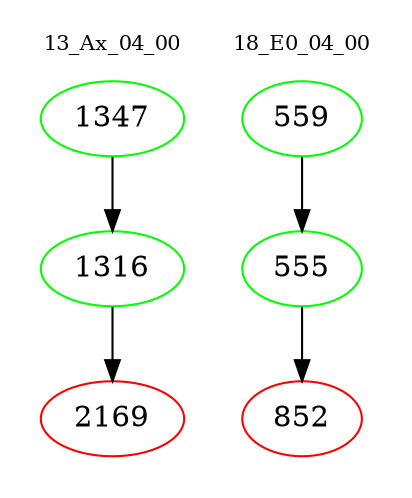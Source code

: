 digraph{
subgraph cluster_0 {
color = white
label = "13_Ax_04_00";
fontsize=10;
T0_1347 [label="1347", color="green"]
T0_1347 -> T0_1316 [color="black"]
T0_1316 [label="1316", color="green"]
T0_1316 -> T0_2169 [color="black"]
T0_2169 [label="2169", color="red"]
}
subgraph cluster_1 {
color = white
label = "18_E0_04_00";
fontsize=10;
T1_559 [label="559", color="green"]
T1_559 -> T1_555 [color="black"]
T1_555 [label="555", color="green"]
T1_555 -> T1_852 [color="black"]
T1_852 [label="852", color="red"]
}
}
